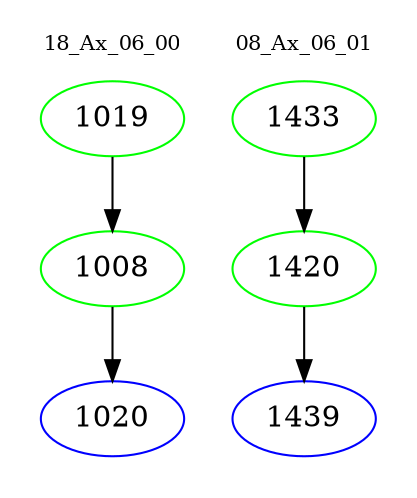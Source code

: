 digraph{
subgraph cluster_0 {
color = white
label = "18_Ax_06_00";
fontsize=10;
T0_1019 [label="1019", color="green"]
T0_1019 -> T0_1008 [color="black"]
T0_1008 [label="1008", color="green"]
T0_1008 -> T0_1020 [color="black"]
T0_1020 [label="1020", color="blue"]
}
subgraph cluster_1 {
color = white
label = "08_Ax_06_01";
fontsize=10;
T1_1433 [label="1433", color="green"]
T1_1433 -> T1_1420 [color="black"]
T1_1420 [label="1420", color="green"]
T1_1420 -> T1_1439 [color="black"]
T1_1439 [label="1439", color="blue"]
}
}
